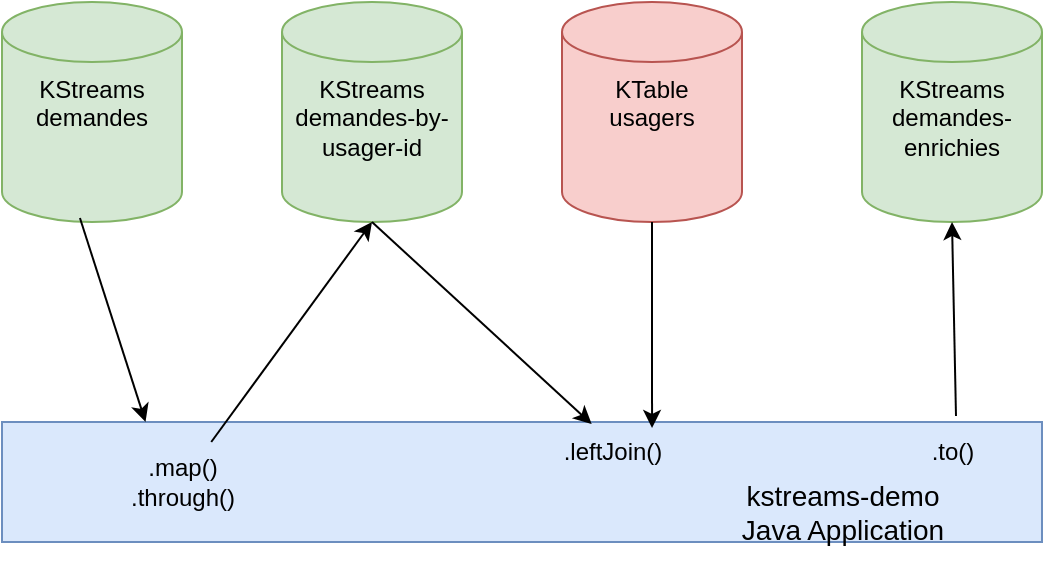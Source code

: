 <mxfile version="21.6.5" type="device">
  <diagram name="Page-1" id="WaA_o4PeILcxIMCDxfaf">
    <mxGraphModel dx="1434" dy="976" grid="1" gridSize="10" guides="1" tooltips="1" connect="1" arrows="1" fold="1" page="1" pageScale="1" pageWidth="850" pageHeight="1100" math="0" shadow="0">
      <root>
        <mxCell id="0" />
        <mxCell id="1" parent="0" />
        <mxCell id="e7APu7UG8t6FqHlxjGWp-1" value="KStreams&lt;br&gt;demandes" style="shape=cylinder3;whiteSpace=wrap;html=1;boundedLbl=1;backgroundOutline=1;size=15;fillColor=#d5e8d4;strokeColor=#82b366;verticalAlign=top;" vertex="1" parent="1">
          <mxGeometry x="40" y="40" width="90" height="110" as="geometry" />
        </mxCell>
        <mxCell id="e7APu7UG8t6FqHlxjGWp-2" value="" style="rounded=0;whiteSpace=wrap;html=1;fillColor=#dae8fc;strokeColor=#6c8ebf;" vertex="1" parent="1">
          <mxGeometry x="40" y="250" width="520" height="60" as="geometry" />
        </mxCell>
        <mxCell id="e7APu7UG8t6FqHlxjGWp-4" value="KStreams&lt;br&gt;demandes-by-usager-id" style="shape=cylinder3;whiteSpace=wrap;html=1;boundedLbl=1;backgroundOutline=1;size=15;fillColor=#d5e8d4;strokeColor=#82b366;verticalAlign=top;" vertex="1" parent="1">
          <mxGeometry x="180" y="40" width="90" height="110" as="geometry" />
        </mxCell>
        <mxCell id="e7APu7UG8t6FqHlxjGWp-6" value="KTable&lt;br&gt;usagers" style="shape=cylinder3;whiteSpace=wrap;html=1;boundedLbl=1;backgroundOutline=1;size=15;fillColor=#f8cecc;strokeColor=#b85450;verticalAlign=top;" vertex="1" parent="1">
          <mxGeometry x="320" y="40" width="90" height="110" as="geometry" />
        </mxCell>
        <mxCell id="e7APu7UG8t6FqHlxjGWp-7" value="KStreams&lt;br&gt;demandes-enrichies" style="shape=cylinder3;whiteSpace=wrap;html=1;boundedLbl=1;backgroundOutline=1;size=15;fillColor=#d5e8d4;strokeColor=#82b366;verticalAlign=top;" vertex="1" parent="1">
          <mxGeometry x="470" y="40" width="90" height="110" as="geometry" />
        </mxCell>
        <mxCell id="e7APu7UG8t6FqHlxjGWp-8" value="" style="endArrow=classic;html=1;rounded=0;exitX=0.433;exitY=0.982;exitDx=0;exitDy=0;exitPerimeter=0;entryX=0.138;entryY=0;entryDx=0;entryDy=0;entryPerimeter=0;" edge="1" parent="1" source="e7APu7UG8t6FqHlxjGWp-1" target="e7APu7UG8t6FqHlxjGWp-2">
          <mxGeometry width="50" height="50" relative="1" as="geometry">
            <mxPoint x="400" y="520" as="sourcePoint" />
            <mxPoint x="450" y="470" as="targetPoint" />
          </mxGeometry>
        </mxCell>
        <mxCell id="e7APu7UG8t6FqHlxjGWp-9" value=".map()&lt;br&gt;.through()" style="text;html=1;align=center;verticalAlign=middle;resizable=0;points=[];autosize=1;strokeColor=none;fillColor=none;" vertex="1" parent="1">
          <mxGeometry x="90" y="260" width="80" height="40" as="geometry" />
        </mxCell>
        <mxCell id="e7APu7UG8t6FqHlxjGWp-10" value="" style="endArrow=classic;html=1;rounded=0;entryX=0.5;entryY=1;entryDx=0;entryDy=0;entryPerimeter=0;" edge="1" parent="1" source="e7APu7UG8t6FqHlxjGWp-9" target="e7APu7UG8t6FqHlxjGWp-4">
          <mxGeometry width="50" height="50" relative="1" as="geometry">
            <mxPoint x="89" y="158" as="sourcePoint" />
            <mxPoint x="122" y="260" as="targetPoint" />
          </mxGeometry>
        </mxCell>
        <mxCell id="e7APu7UG8t6FqHlxjGWp-11" value=".leftJoin()" style="text;html=1;align=center;verticalAlign=middle;resizable=0;points=[];autosize=1;strokeColor=none;fillColor=none;" vertex="1" parent="1">
          <mxGeometry x="310" y="250" width="70" height="30" as="geometry" />
        </mxCell>
        <mxCell id="e7APu7UG8t6FqHlxjGWp-12" value="" style="endArrow=classic;html=1;rounded=0;entryX=0.567;entryY=0.017;entryDx=0;entryDy=0;entryPerimeter=0;exitX=0.5;exitY=1;exitDx=0;exitDy=0;exitPerimeter=0;" edge="1" parent="1" source="e7APu7UG8t6FqHlxjGWp-4" target="e7APu7UG8t6FqHlxjGWp-2">
          <mxGeometry width="50" height="50" relative="1" as="geometry">
            <mxPoint x="155" y="270" as="sourcePoint" />
            <mxPoint x="235" y="160" as="targetPoint" />
          </mxGeometry>
        </mxCell>
        <mxCell id="e7APu7UG8t6FqHlxjGWp-13" value="" style="endArrow=classic;html=1;rounded=0;entryX=0.786;entryY=0.1;entryDx=0;entryDy=0;entryPerimeter=0;exitX=0.5;exitY=1;exitDx=0;exitDy=0;exitPerimeter=0;" edge="1" parent="1" source="e7APu7UG8t6FqHlxjGWp-6" target="e7APu7UG8t6FqHlxjGWp-11">
          <mxGeometry width="50" height="50" relative="1" as="geometry">
            <mxPoint x="165" y="280" as="sourcePoint" />
            <mxPoint x="245" y="170" as="targetPoint" />
          </mxGeometry>
        </mxCell>
        <mxCell id="e7APu7UG8t6FqHlxjGWp-14" value=".to()" style="text;html=1;align=center;verticalAlign=middle;resizable=0;points=[];autosize=1;strokeColor=none;fillColor=none;" vertex="1" parent="1">
          <mxGeometry x="495" y="250" width="40" height="30" as="geometry" />
        </mxCell>
        <mxCell id="e7APu7UG8t6FqHlxjGWp-15" value="&lt;font style=&quot;font-size: 14px;&quot;&gt;kstreams-demo&lt;br&gt;Java Application&lt;/font&gt;" style="text;html=1;align=center;verticalAlign=middle;resizable=0;points=[];autosize=1;strokeColor=none;fillColor=none;" vertex="1" parent="1">
          <mxGeometry x="400" y="270" width="120" height="50" as="geometry" />
        </mxCell>
        <mxCell id="e7APu7UG8t6FqHlxjGWp-16" value="" style="endArrow=classic;html=1;rounded=0;entryX=0.5;entryY=1;entryDx=0;entryDy=0;entryPerimeter=0;exitX=0.55;exitY=-0.1;exitDx=0;exitDy=0;exitPerimeter=0;" edge="1" parent="1" source="e7APu7UG8t6FqHlxjGWp-14" target="e7APu7UG8t6FqHlxjGWp-7">
          <mxGeometry width="50" height="50" relative="1" as="geometry">
            <mxPoint x="515" y="240" as="sourcePoint" />
            <mxPoint x="345" y="261" as="targetPoint" />
          </mxGeometry>
        </mxCell>
      </root>
    </mxGraphModel>
  </diagram>
</mxfile>
